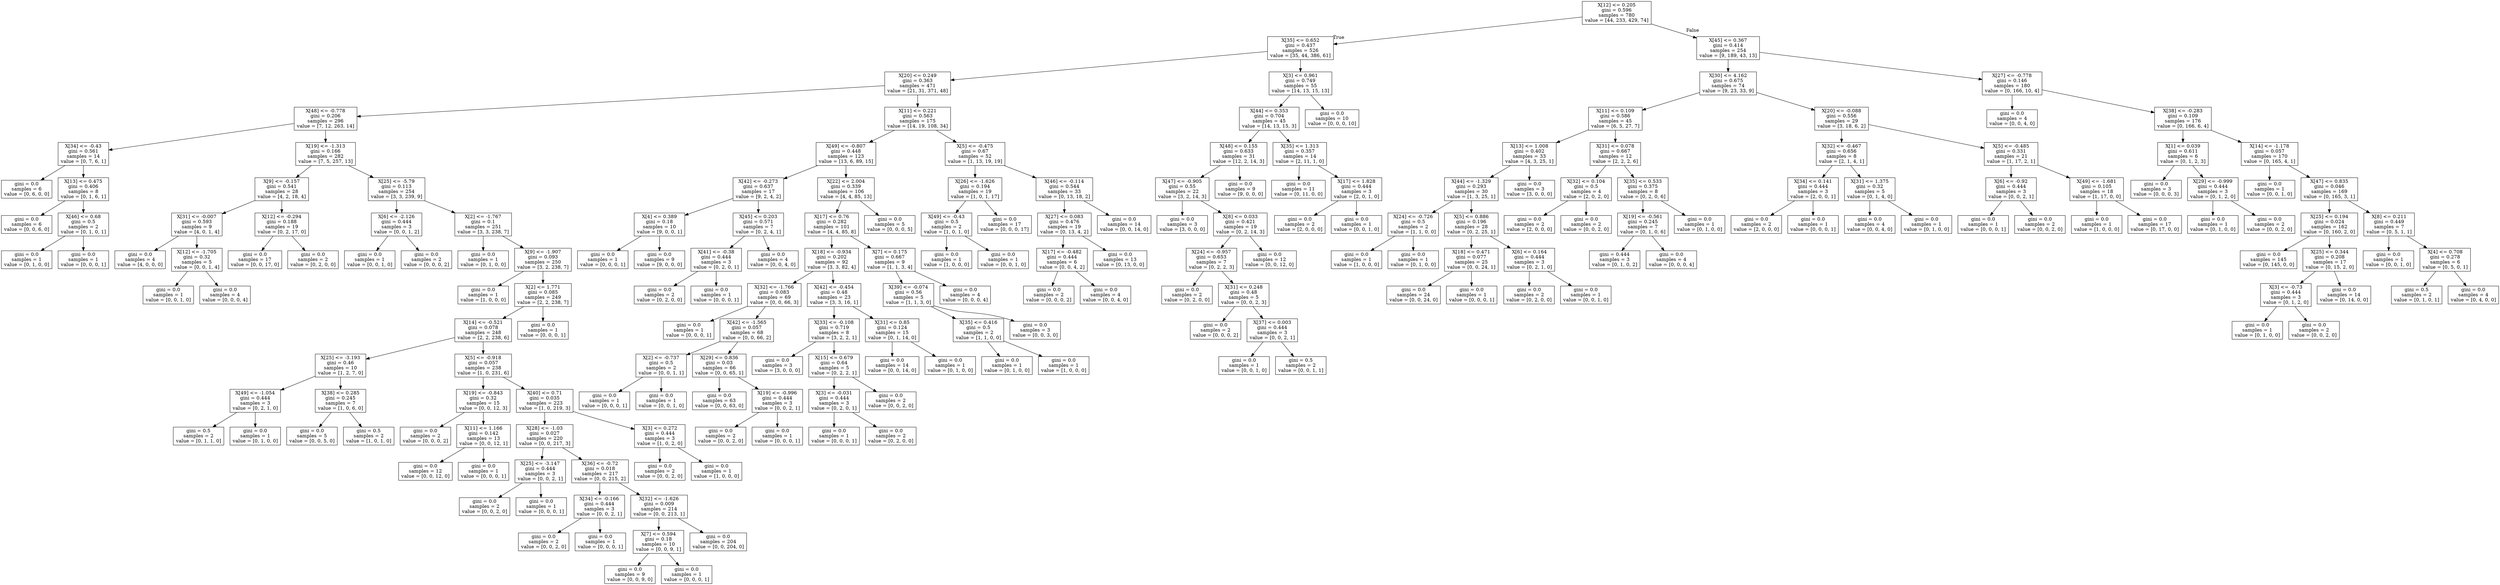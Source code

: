 digraph Tree {
node [shape=box] ;
0 [label="X[12] <= 0.205\ngini = 0.596\nsamples = 780\nvalue = [44, 233, 429, 74]"] ;
1 [label="X[35] <= 0.652\ngini = 0.437\nsamples = 526\nvalue = [35, 44, 386, 61]"] ;
0 -> 1 [labeldistance=2.5, labelangle=45, headlabel="True"] ;
2 [label="X[20] <= 0.249\ngini = 0.363\nsamples = 471\nvalue = [21, 31, 371, 48]"] ;
1 -> 2 ;
3 [label="X[48] <= -0.778\ngini = 0.206\nsamples = 296\nvalue = [7, 12, 263, 14]"] ;
2 -> 3 ;
4 [label="X[34] <= -0.43\ngini = 0.561\nsamples = 14\nvalue = [0, 7, 6, 1]"] ;
3 -> 4 ;
5 [label="gini = 0.0\nsamples = 6\nvalue = [0, 6, 0, 0]"] ;
4 -> 5 ;
6 [label="X[13] <= 0.475\ngini = 0.406\nsamples = 8\nvalue = [0, 1, 6, 1]"] ;
4 -> 6 ;
7 [label="gini = 0.0\nsamples = 6\nvalue = [0, 0, 6, 0]"] ;
6 -> 7 ;
8 [label="X[46] <= 0.68\ngini = 0.5\nsamples = 2\nvalue = [0, 1, 0, 1]"] ;
6 -> 8 ;
9 [label="gini = 0.0\nsamples = 1\nvalue = [0, 1, 0, 0]"] ;
8 -> 9 ;
10 [label="gini = 0.0\nsamples = 1\nvalue = [0, 0, 0, 1]"] ;
8 -> 10 ;
11 [label="X[19] <= -1.313\ngini = 0.166\nsamples = 282\nvalue = [7, 5, 257, 13]"] ;
3 -> 11 ;
12 [label="X[9] <= -0.157\ngini = 0.541\nsamples = 28\nvalue = [4, 2, 18, 4]"] ;
11 -> 12 ;
13 [label="X[31] <= -0.007\ngini = 0.593\nsamples = 9\nvalue = [4, 0, 1, 4]"] ;
12 -> 13 ;
14 [label="gini = 0.0\nsamples = 4\nvalue = [4, 0, 0, 0]"] ;
13 -> 14 ;
15 [label="X[12] <= -1.705\ngini = 0.32\nsamples = 5\nvalue = [0, 0, 1, 4]"] ;
13 -> 15 ;
16 [label="gini = 0.0\nsamples = 1\nvalue = [0, 0, 1, 0]"] ;
15 -> 16 ;
17 [label="gini = 0.0\nsamples = 4\nvalue = [0, 0, 0, 4]"] ;
15 -> 17 ;
18 [label="X[12] <= -0.294\ngini = 0.188\nsamples = 19\nvalue = [0, 2, 17, 0]"] ;
12 -> 18 ;
19 [label="gini = 0.0\nsamples = 17\nvalue = [0, 0, 17, 0]"] ;
18 -> 19 ;
20 [label="gini = 0.0\nsamples = 2\nvalue = [0, 2, 0, 0]"] ;
18 -> 20 ;
21 [label="X[25] <= -5.79\ngini = 0.113\nsamples = 254\nvalue = [3, 3, 239, 9]"] ;
11 -> 21 ;
22 [label="X[6] <= -2.126\ngini = 0.444\nsamples = 3\nvalue = [0, 0, 1, 2]"] ;
21 -> 22 ;
23 [label="gini = 0.0\nsamples = 1\nvalue = [0, 0, 1, 0]"] ;
22 -> 23 ;
24 [label="gini = 0.0\nsamples = 2\nvalue = [0, 0, 0, 2]"] ;
22 -> 24 ;
25 [label="X[2] <= -1.767\ngini = 0.1\nsamples = 251\nvalue = [3, 3, 238, 7]"] ;
21 -> 25 ;
26 [label="gini = 0.0\nsamples = 1\nvalue = [0, 1, 0, 0]"] ;
25 -> 26 ;
27 [label="X[9] <= -1.907\ngini = 0.093\nsamples = 250\nvalue = [3, 2, 238, 7]"] ;
25 -> 27 ;
28 [label="gini = 0.0\nsamples = 1\nvalue = [1, 0, 0, 0]"] ;
27 -> 28 ;
29 [label="X[2] <= 1.771\ngini = 0.085\nsamples = 249\nvalue = [2, 2, 238, 7]"] ;
27 -> 29 ;
30 [label="X[14] <= -0.521\ngini = 0.078\nsamples = 248\nvalue = [2, 2, 238, 6]"] ;
29 -> 30 ;
31 [label="X[25] <= -3.193\ngini = 0.46\nsamples = 10\nvalue = [1, 2, 7, 0]"] ;
30 -> 31 ;
32 [label="X[49] <= -1.054\ngini = 0.444\nsamples = 3\nvalue = [0, 2, 1, 0]"] ;
31 -> 32 ;
33 [label="gini = 0.5\nsamples = 2\nvalue = [0, 1, 1, 0]"] ;
32 -> 33 ;
34 [label="gini = 0.0\nsamples = 1\nvalue = [0, 1, 0, 0]"] ;
32 -> 34 ;
35 [label="X[38] <= 0.285\ngini = 0.245\nsamples = 7\nvalue = [1, 0, 6, 0]"] ;
31 -> 35 ;
36 [label="gini = 0.0\nsamples = 5\nvalue = [0, 0, 5, 0]"] ;
35 -> 36 ;
37 [label="gini = 0.5\nsamples = 2\nvalue = [1, 0, 1, 0]"] ;
35 -> 37 ;
38 [label="X[5] <= -0.918\ngini = 0.057\nsamples = 238\nvalue = [1, 0, 231, 6]"] ;
30 -> 38 ;
39 [label="X[19] <= -0.843\ngini = 0.32\nsamples = 15\nvalue = [0, 0, 12, 3]"] ;
38 -> 39 ;
40 [label="gini = 0.0\nsamples = 2\nvalue = [0, 0, 0, 2]"] ;
39 -> 40 ;
41 [label="X[11] <= 1.166\ngini = 0.142\nsamples = 13\nvalue = [0, 0, 12, 1]"] ;
39 -> 41 ;
42 [label="gini = 0.0\nsamples = 12\nvalue = [0, 0, 12, 0]"] ;
41 -> 42 ;
43 [label="gini = 0.0\nsamples = 1\nvalue = [0, 0, 0, 1]"] ;
41 -> 43 ;
44 [label="X[40] <= 0.71\ngini = 0.035\nsamples = 223\nvalue = [1, 0, 219, 3]"] ;
38 -> 44 ;
45 [label="X[28] <= -1.03\ngini = 0.027\nsamples = 220\nvalue = [0, 0, 217, 3]"] ;
44 -> 45 ;
46 [label="X[25] <= -3.147\ngini = 0.444\nsamples = 3\nvalue = [0, 0, 2, 1]"] ;
45 -> 46 ;
47 [label="gini = 0.0\nsamples = 2\nvalue = [0, 0, 2, 0]"] ;
46 -> 47 ;
48 [label="gini = 0.0\nsamples = 1\nvalue = [0, 0, 0, 1]"] ;
46 -> 48 ;
49 [label="X[36] <= -0.72\ngini = 0.018\nsamples = 217\nvalue = [0, 0, 215, 2]"] ;
45 -> 49 ;
50 [label="X[34] <= -0.166\ngini = 0.444\nsamples = 3\nvalue = [0, 0, 2, 1]"] ;
49 -> 50 ;
51 [label="gini = 0.0\nsamples = 2\nvalue = [0, 0, 2, 0]"] ;
50 -> 51 ;
52 [label="gini = 0.0\nsamples = 1\nvalue = [0, 0, 0, 1]"] ;
50 -> 52 ;
53 [label="X[32] <= -1.626\ngini = 0.009\nsamples = 214\nvalue = [0, 0, 213, 1]"] ;
49 -> 53 ;
54 [label="X[7] <= 0.594\ngini = 0.18\nsamples = 10\nvalue = [0, 0, 9, 1]"] ;
53 -> 54 ;
55 [label="gini = 0.0\nsamples = 9\nvalue = [0, 0, 9, 0]"] ;
54 -> 55 ;
56 [label="gini = 0.0\nsamples = 1\nvalue = [0, 0, 0, 1]"] ;
54 -> 56 ;
57 [label="gini = 0.0\nsamples = 204\nvalue = [0, 0, 204, 0]"] ;
53 -> 57 ;
58 [label="X[3] <= 0.272\ngini = 0.444\nsamples = 3\nvalue = [1, 0, 2, 0]"] ;
44 -> 58 ;
59 [label="gini = 0.0\nsamples = 2\nvalue = [0, 0, 2, 0]"] ;
58 -> 59 ;
60 [label="gini = 0.0\nsamples = 1\nvalue = [1, 0, 0, 0]"] ;
58 -> 60 ;
61 [label="gini = 0.0\nsamples = 1\nvalue = [0, 0, 0, 1]"] ;
29 -> 61 ;
62 [label="X[11] <= 0.221\ngini = 0.563\nsamples = 175\nvalue = [14, 19, 108, 34]"] ;
2 -> 62 ;
63 [label="X[49] <= -0.807\ngini = 0.448\nsamples = 123\nvalue = [13, 6, 89, 15]"] ;
62 -> 63 ;
64 [label="X[42] <= -0.273\ngini = 0.637\nsamples = 17\nvalue = [9, 2, 4, 2]"] ;
63 -> 64 ;
65 [label="X[4] <= 0.389\ngini = 0.18\nsamples = 10\nvalue = [9, 0, 0, 1]"] ;
64 -> 65 ;
66 [label="gini = 0.0\nsamples = 1\nvalue = [0, 0, 0, 1]"] ;
65 -> 66 ;
67 [label="gini = 0.0\nsamples = 9\nvalue = [9, 0, 0, 0]"] ;
65 -> 67 ;
68 [label="X[45] <= 0.203\ngini = 0.571\nsamples = 7\nvalue = [0, 2, 4, 1]"] ;
64 -> 68 ;
69 [label="X[41] <= -0.38\ngini = 0.444\nsamples = 3\nvalue = [0, 2, 0, 1]"] ;
68 -> 69 ;
70 [label="gini = 0.0\nsamples = 2\nvalue = [0, 2, 0, 0]"] ;
69 -> 70 ;
71 [label="gini = 0.0\nsamples = 1\nvalue = [0, 0, 0, 1]"] ;
69 -> 71 ;
72 [label="gini = 0.0\nsamples = 4\nvalue = [0, 0, 4, 0]"] ;
68 -> 72 ;
73 [label="X[22] <= 2.004\ngini = 0.339\nsamples = 106\nvalue = [4, 4, 85, 13]"] ;
63 -> 73 ;
74 [label="X[17] <= 0.76\ngini = 0.282\nsamples = 101\nvalue = [4, 4, 85, 8]"] ;
73 -> 74 ;
75 [label="X[18] <= -0.934\ngini = 0.202\nsamples = 92\nvalue = [3, 3, 82, 4]"] ;
74 -> 75 ;
76 [label="X[32] <= -1.766\ngini = 0.083\nsamples = 69\nvalue = [0, 0, 66, 3]"] ;
75 -> 76 ;
77 [label="gini = 0.0\nsamples = 1\nvalue = [0, 0, 0, 1]"] ;
76 -> 77 ;
78 [label="X[42] <= -1.565\ngini = 0.057\nsamples = 68\nvalue = [0, 0, 66, 2]"] ;
76 -> 78 ;
79 [label="X[2] <= -0.737\ngini = 0.5\nsamples = 2\nvalue = [0, 0, 1, 1]"] ;
78 -> 79 ;
80 [label="gini = 0.0\nsamples = 1\nvalue = [0, 0, 0, 1]"] ;
79 -> 80 ;
81 [label="gini = 0.0\nsamples = 1\nvalue = [0, 0, 1, 0]"] ;
79 -> 81 ;
82 [label="X[29] <= 0.836\ngini = 0.03\nsamples = 66\nvalue = [0, 0, 65, 1]"] ;
78 -> 82 ;
83 [label="gini = 0.0\nsamples = 63\nvalue = [0, 0, 63, 0]"] ;
82 -> 83 ;
84 [label="X[19] <= -0.996\ngini = 0.444\nsamples = 3\nvalue = [0, 0, 2, 1]"] ;
82 -> 84 ;
85 [label="gini = 0.0\nsamples = 2\nvalue = [0, 0, 2, 0]"] ;
84 -> 85 ;
86 [label="gini = 0.0\nsamples = 1\nvalue = [0, 0, 0, 1]"] ;
84 -> 86 ;
87 [label="X[42] <= -0.454\ngini = 0.48\nsamples = 23\nvalue = [3, 3, 16, 1]"] ;
75 -> 87 ;
88 [label="X[33] <= -0.108\ngini = 0.719\nsamples = 8\nvalue = [3, 2, 2, 1]"] ;
87 -> 88 ;
89 [label="gini = 0.0\nsamples = 3\nvalue = [3, 0, 0, 0]"] ;
88 -> 89 ;
90 [label="X[15] <= 0.679\ngini = 0.64\nsamples = 5\nvalue = [0, 2, 2, 1]"] ;
88 -> 90 ;
91 [label="X[3] <= -0.031\ngini = 0.444\nsamples = 3\nvalue = [0, 2, 0, 1]"] ;
90 -> 91 ;
92 [label="gini = 0.0\nsamples = 1\nvalue = [0, 0, 0, 1]"] ;
91 -> 92 ;
93 [label="gini = 0.0\nsamples = 2\nvalue = [0, 2, 0, 0]"] ;
91 -> 93 ;
94 [label="gini = 0.0\nsamples = 2\nvalue = [0, 0, 2, 0]"] ;
90 -> 94 ;
95 [label="X[31] <= 0.85\ngini = 0.124\nsamples = 15\nvalue = [0, 1, 14, 0]"] ;
87 -> 95 ;
96 [label="gini = 0.0\nsamples = 14\nvalue = [0, 0, 14, 0]"] ;
95 -> 96 ;
97 [label="gini = 0.0\nsamples = 1\nvalue = [0, 1, 0, 0]"] ;
95 -> 97 ;
98 [label="X[7] <= 0.175\ngini = 0.667\nsamples = 9\nvalue = [1, 1, 3, 4]"] ;
74 -> 98 ;
99 [label="X[39] <= -0.074\ngini = 0.56\nsamples = 5\nvalue = [1, 1, 3, 0]"] ;
98 -> 99 ;
100 [label="X[35] <= 0.416\ngini = 0.5\nsamples = 2\nvalue = [1, 1, 0, 0]"] ;
99 -> 100 ;
101 [label="gini = 0.0\nsamples = 1\nvalue = [0, 1, 0, 0]"] ;
100 -> 101 ;
102 [label="gini = 0.0\nsamples = 1\nvalue = [1, 0, 0, 0]"] ;
100 -> 102 ;
103 [label="gini = 0.0\nsamples = 3\nvalue = [0, 0, 3, 0]"] ;
99 -> 103 ;
104 [label="gini = 0.0\nsamples = 4\nvalue = [0, 0, 0, 4]"] ;
98 -> 104 ;
105 [label="gini = 0.0\nsamples = 5\nvalue = [0, 0, 0, 5]"] ;
73 -> 105 ;
106 [label="X[5] <= -0.475\ngini = 0.67\nsamples = 52\nvalue = [1, 13, 19, 19]"] ;
62 -> 106 ;
107 [label="X[26] <= -1.626\ngini = 0.194\nsamples = 19\nvalue = [1, 0, 1, 17]"] ;
106 -> 107 ;
108 [label="X[49] <= -0.43\ngini = 0.5\nsamples = 2\nvalue = [1, 0, 1, 0]"] ;
107 -> 108 ;
109 [label="gini = 0.0\nsamples = 1\nvalue = [1, 0, 0, 0]"] ;
108 -> 109 ;
110 [label="gini = 0.0\nsamples = 1\nvalue = [0, 0, 1, 0]"] ;
108 -> 110 ;
111 [label="gini = 0.0\nsamples = 17\nvalue = [0, 0, 0, 17]"] ;
107 -> 111 ;
112 [label="X[46] <= -0.114\ngini = 0.544\nsamples = 33\nvalue = [0, 13, 18, 2]"] ;
106 -> 112 ;
113 [label="X[27] <= 0.083\ngini = 0.476\nsamples = 19\nvalue = [0, 13, 4, 2]"] ;
112 -> 113 ;
114 [label="X[17] <= -0.482\ngini = 0.444\nsamples = 6\nvalue = [0, 0, 4, 2]"] ;
113 -> 114 ;
115 [label="gini = 0.0\nsamples = 2\nvalue = [0, 0, 0, 2]"] ;
114 -> 115 ;
116 [label="gini = 0.0\nsamples = 4\nvalue = [0, 0, 4, 0]"] ;
114 -> 116 ;
117 [label="gini = 0.0\nsamples = 13\nvalue = [0, 13, 0, 0]"] ;
113 -> 117 ;
118 [label="gini = 0.0\nsamples = 14\nvalue = [0, 0, 14, 0]"] ;
112 -> 118 ;
119 [label="X[3] <= 0.961\ngini = 0.749\nsamples = 55\nvalue = [14, 13, 15, 13]"] ;
1 -> 119 ;
120 [label="X[44] <= 0.353\ngini = 0.704\nsamples = 45\nvalue = [14, 13, 15, 3]"] ;
119 -> 120 ;
121 [label="X[48] <= 0.155\ngini = 0.633\nsamples = 31\nvalue = [12, 2, 14, 3]"] ;
120 -> 121 ;
122 [label="X[47] <= -0.905\ngini = 0.55\nsamples = 22\nvalue = [3, 2, 14, 3]"] ;
121 -> 122 ;
123 [label="gini = 0.0\nsamples = 3\nvalue = [3, 0, 0, 0]"] ;
122 -> 123 ;
124 [label="X[8] <= 0.033\ngini = 0.421\nsamples = 19\nvalue = [0, 2, 14, 3]"] ;
122 -> 124 ;
125 [label="X[24] <= -0.957\ngini = 0.653\nsamples = 7\nvalue = [0, 2, 2, 3]"] ;
124 -> 125 ;
126 [label="gini = 0.0\nsamples = 2\nvalue = [0, 2, 0, 0]"] ;
125 -> 126 ;
127 [label="X[31] <= 0.248\ngini = 0.48\nsamples = 5\nvalue = [0, 0, 2, 3]"] ;
125 -> 127 ;
128 [label="gini = 0.0\nsamples = 2\nvalue = [0, 0, 0, 2]"] ;
127 -> 128 ;
129 [label="X[37] <= 0.003\ngini = 0.444\nsamples = 3\nvalue = [0, 0, 2, 1]"] ;
127 -> 129 ;
130 [label="gini = 0.0\nsamples = 1\nvalue = [0, 0, 1, 0]"] ;
129 -> 130 ;
131 [label="gini = 0.5\nsamples = 2\nvalue = [0, 0, 1, 1]"] ;
129 -> 131 ;
132 [label="gini = 0.0\nsamples = 12\nvalue = [0, 0, 12, 0]"] ;
124 -> 132 ;
133 [label="gini = 0.0\nsamples = 9\nvalue = [9, 0, 0, 0]"] ;
121 -> 133 ;
134 [label="X[35] <= 1.313\ngini = 0.357\nsamples = 14\nvalue = [2, 11, 1, 0]"] ;
120 -> 134 ;
135 [label="gini = 0.0\nsamples = 11\nvalue = [0, 11, 0, 0]"] ;
134 -> 135 ;
136 [label="X[17] <= 1.828\ngini = 0.444\nsamples = 3\nvalue = [2, 0, 1, 0]"] ;
134 -> 136 ;
137 [label="gini = 0.0\nsamples = 2\nvalue = [2, 0, 0, 0]"] ;
136 -> 137 ;
138 [label="gini = 0.0\nsamples = 1\nvalue = [0, 0, 1, 0]"] ;
136 -> 138 ;
139 [label="gini = 0.0\nsamples = 10\nvalue = [0, 0, 0, 10]"] ;
119 -> 139 ;
140 [label="X[45] <= 0.367\ngini = 0.414\nsamples = 254\nvalue = [9, 189, 43, 13]"] ;
0 -> 140 [labeldistance=2.5, labelangle=-45, headlabel="False"] ;
141 [label="X[30] <= 4.162\ngini = 0.675\nsamples = 74\nvalue = [9, 23, 33, 9]"] ;
140 -> 141 ;
142 [label="X[11] <= 0.109\ngini = 0.586\nsamples = 45\nvalue = [6, 5, 27, 7]"] ;
141 -> 142 ;
143 [label="X[13] <= 1.008\ngini = 0.402\nsamples = 33\nvalue = [4, 3, 25, 1]"] ;
142 -> 143 ;
144 [label="X[44] <= -1.329\ngini = 0.293\nsamples = 30\nvalue = [1, 3, 25, 1]"] ;
143 -> 144 ;
145 [label="X[24] <= -0.726\ngini = 0.5\nsamples = 2\nvalue = [1, 1, 0, 0]"] ;
144 -> 145 ;
146 [label="gini = 0.0\nsamples = 1\nvalue = [1, 0, 0, 0]"] ;
145 -> 146 ;
147 [label="gini = 0.0\nsamples = 1\nvalue = [0, 1, 0, 0]"] ;
145 -> 147 ;
148 [label="X[5] <= 0.886\ngini = 0.196\nsamples = 28\nvalue = [0, 2, 25, 1]"] ;
144 -> 148 ;
149 [label="X[18] <= 0.471\ngini = 0.077\nsamples = 25\nvalue = [0, 0, 24, 1]"] ;
148 -> 149 ;
150 [label="gini = 0.0\nsamples = 24\nvalue = [0, 0, 24, 0]"] ;
149 -> 150 ;
151 [label="gini = 0.0\nsamples = 1\nvalue = [0, 0, 0, 1]"] ;
149 -> 151 ;
152 [label="X[6] <= 0.164\ngini = 0.444\nsamples = 3\nvalue = [0, 2, 1, 0]"] ;
148 -> 152 ;
153 [label="gini = 0.0\nsamples = 2\nvalue = [0, 2, 0, 0]"] ;
152 -> 153 ;
154 [label="gini = 0.0\nsamples = 1\nvalue = [0, 0, 1, 0]"] ;
152 -> 154 ;
155 [label="gini = 0.0\nsamples = 3\nvalue = [3, 0, 0, 0]"] ;
143 -> 155 ;
156 [label="X[31] <= 0.078\ngini = 0.667\nsamples = 12\nvalue = [2, 2, 2, 6]"] ;
142 -> 156 ;
157 [label="X[32] <= 0.104\ngini = 0.5\nsamples = 4\nvalue = [2, 0, 2, 0]"] ;
156 -> 157 ;
158 [label="gini = 0.0\nsamples = 2\nvalue = [2, 0, 0, 0]"] ;
157 -> 158 ;
159 [label="gini = 0.0\nsamples = 2\nvalue = [0, 0, 2, 0]"] ;
157 -> 159 ;
160 [label="X[35] <= 0.533\ngini = 0.375\nsamples = 8\nvalue = [0, 2, 0, 6]"] ;
156 -> 160 ;
161 [label="X[19] <= -0.561\ngini = 0.245\nsamples = 7\nvalue = [0, 1, 0, 6]"] ;
160 -> 161 ;
162 [label="gini = 0.444\nsamples = 3\nvalue = [0, 1, 0, 2]"] ;
161 -> 162 ;
163 [label="gini = 0.0\nsamples = 4\nvalue = [0, 0, 0, 4]"] ;
161 -> 163 ;
164 [label="gini = 0.0\nsamples = 1\nvalue = [0, 1, 0, 0]"] ;
160 -> 164 ;
165 [label="X[20] <= -0.088\ngini = 0.556\nsamples = 29\nvalue = [3, 18, 6, 2]"] ;
141 -> 165 ;
166 [label="X[32] <= -0.467\ngini = 0.656\nsamples = 8\nvalue = [2, 1, 4, 1]"] ;
165 -> 166 ;
167 [label="X[34] <= 0.141\ngini = 0.444\nsamples = 3\nvalue = [2, 0, 0, 1]"] ;
166 -> 167 ;
168 [label="gini = 0.0\nsamples = 2\nvalue = [2, 0, 0, 0]"] ;
167 -> 168 ;
169 [label="gini = 0.0\nsamples = 1\nvalue = [0, 0, 0, 1]"] ;
167 -> 169 ;
170 [label="X[31] <= 1.375\ngini = 0.32\nsamples = 5\nvalue = [0, 1, 4, 0]"] ;
166 -> 170 ;
171 [label="gini = 0.0\nsamples = 4\nvalue = [0, 0, 4, 0]"] ;
170 -> 171 ;
172 [label="gini = 0.0\nsamples = 1\nvalue = [0, 1, 0, 0]"] ;
170 -> 172 ;
173 [label="X[5] <= -0.485\ngini = 0.331\nsamples = 21\nvalue = [1, 17, 2, 1]"] ;
165 -> 173 ;
174 [label="X[6] <= -0.92\ngini = 0.444\nsamples = 3\nvalue = [0, 0, 2, 1]"] ;
173 -> 174 ;
175 [label="gini = 0.0\nsamples = 1\nvalue = [0, 0, 0, 1]"] ;
174 -> 175 ;
176 [label="gini = 0.0\nsamples = 2\nvalue = [0, 0, 2, 0]"] ;
174 -> 176 ;
177 [label="X[49] <= -1.681\ngini = 0.105\nsamples = 18\nvalue = [1, 17, 0, 0]"] ;
173 -> 177 ;
178 [label="gini = 0.0\nsamples = 1\nvalue = [1, 0, 0, 0]"] ;
177 -> 178 ;
179 [label="gini = 0.0\nsamples = 17\nvalue = [0, 17, 0, 0]"] ;
177 -> 179 ;
180 [label="X[27] <= -0.778\ngini = 0.146\nsamples = 180\nvalue = [0, 166, 10, 4]"] ;
140 -> 180 ;
181 [label="gini = 0.0\nsamples = 4\nvalue = [0, 0, 4, 0]"] ;
180 -> 181 ;
182 [label="X[38] <= -0.283\ngini = 0.109\nsamples = 176\nvalue = [0, 166, 6, 4]"] ;
180 -> 182 ;
183 [label="X[1] <= 0.039\ngini = 0.611\nsamples = 6\nvalue = [0, 1, 2, 3]"] ;
182 -> 183 ;
184 [label="gini = 0.0\nsamples = 3\nvalue = [0, 0, 0, 3]"] ;
183 -> 184 ;
185 [label="X[29] <= -0.999\ngini = 0.444\nsamples = 3\nvalue = [0, 1, 2, 0]"] ;
183 -> 185 ;
186 [label="gini = 0.0\nsamples = 1\nvalue = [0, 1, 0, 0]"] ;
185 -> 186 ;
187 [label="gini = 0.0\nsamples = 2\nvalue = [0, 0, 2, 0]"] ;
185 -> 187 ;
188 [label="X[14] <= -1.178\ngini = 0.057\nsamples = 170\nvalue = [0, 165, 4, 1]"] ;
182 -> 188 ;
189 [label="gini = 0.0\nsamples = 1\nvalue = [0, 0, 1, 0]"] ;
188 -> 189 ;
190 [label="X[47] <= 0.835\ngini = 0.046\nsamples = 169\nvalue = [0, 165, 3, 1]"] ;
188 -> 190 ;
191 [label="X[25] <= 0.194\ngini = 0.024\nsamples = 162\nvalue = [0, 160, 2, 0]"] ;
190 -> 191 ;
192 [label="gini = 0.0\nsamples = 145\nvalue = [0, 145, 0, 0]"] ;
191 -> 192 ;
193 [label="X[25] <= 0.344\ngini = 0.208\nsamples = 17\nvalue = [0, 15, 2, 0]"] ;
191 -> 193 ;
194 [label="X[3] <= -0.73\ngini = 0.444\nsamples = 3\nvalue = [0, 1, 2, 0]"] ;
193 -> 194 ;
195 [label="gini = 0.0\nsamples = 1\nvalue = [0, 1, 0, 0]"] ;
194 -> 195 ;
196 [label="gini = 0.0\nsamples = 2\nvalue = [0, 0, 2, 0]"] ;
194 -> 196 ;
197 [label="gini = 0.0\nsamples = 14\nvalue = [0, 14, 0, 0]"] ;
193 -> 197 ;
198 [label="X[8] <= 0.211\ngini = 0.449\nsamples = 7\nvalue = [0, 5, 1, 1]"] ;
190 -> 198 ;
199 [label="gini = 0.0\nsamples = 1\nvalue = [0, 0, 1, 0]"] ;
198 -> 199 ;
200 [label="X[4] <= 0.708\ngini = 0.278\nsamples = 6\nvalue = [0, 5, 0, 1]"] ;
198 -> 200 ;
201 [label="gini = 0.5\nsamples = 2\nvalue = [0, 1, 0, 1]"] ;
200 -> 201 ;
202 [label="gini = 0.0\nsamples = 4\nvalue = [0, 4, 0, 0]"] ;
200 -> 202 ;
}